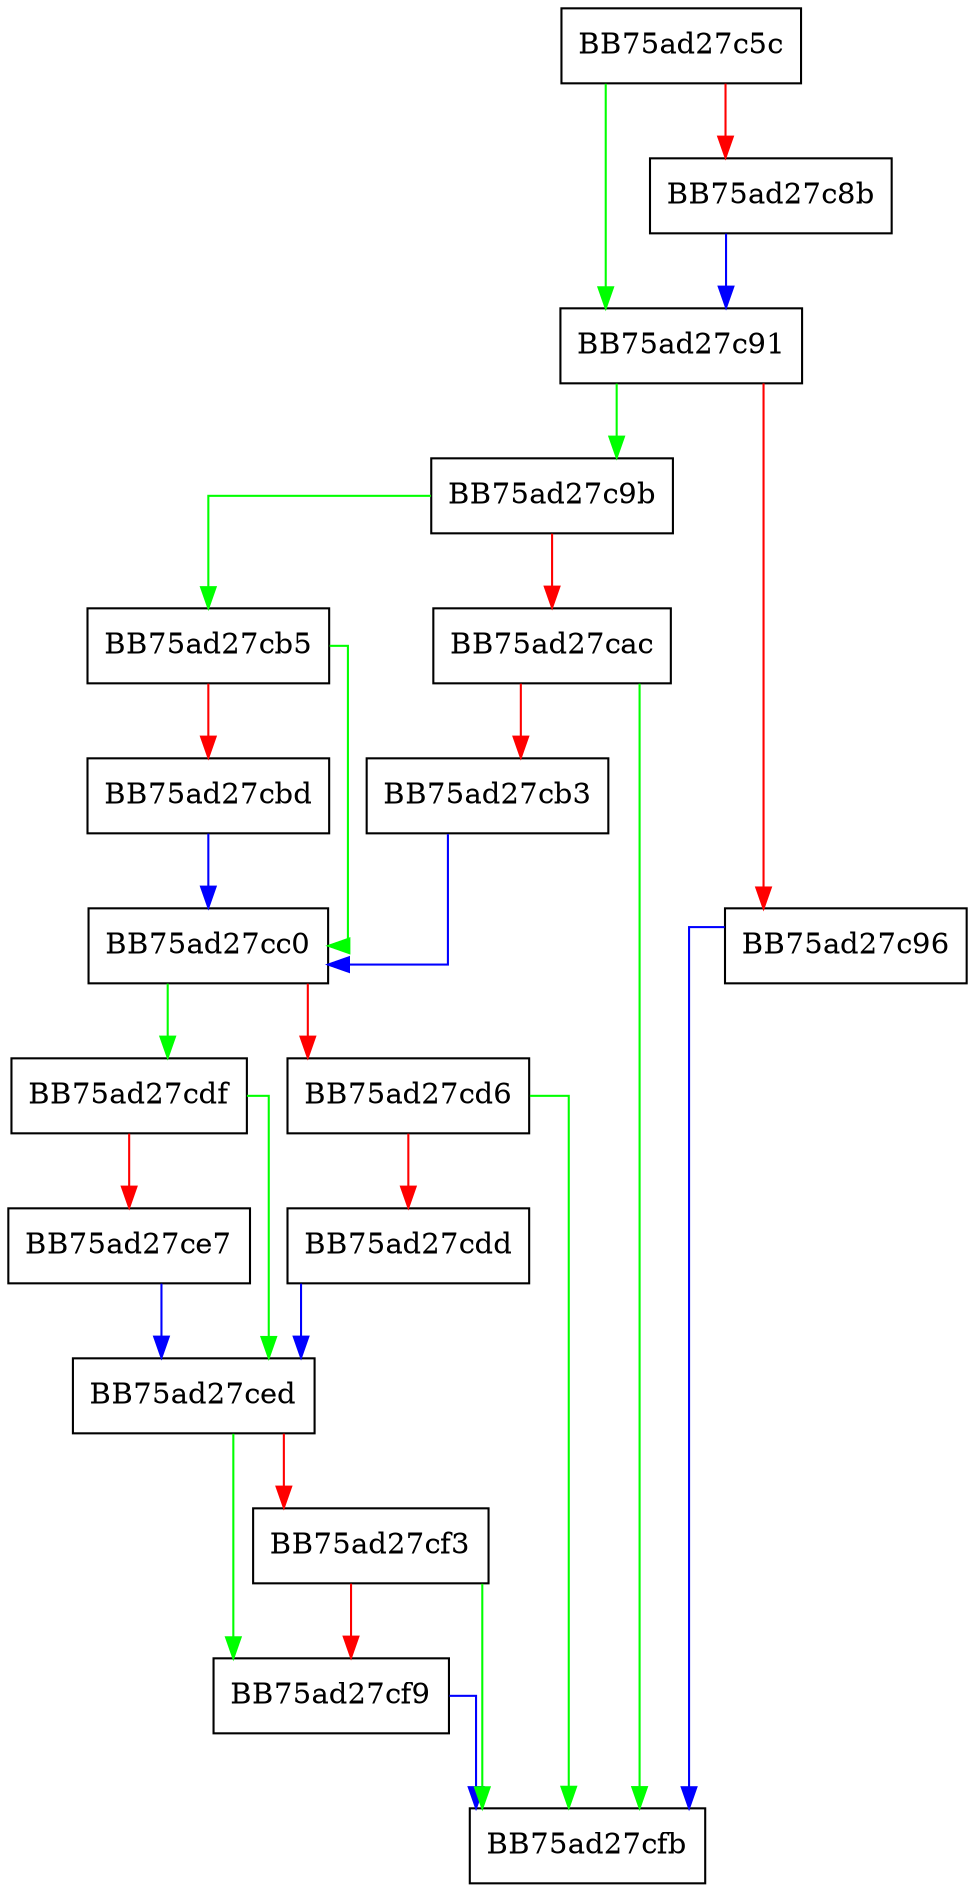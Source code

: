 digraph RemoveProvider {
  node [shape="box"];
  graph [splines=ortho];
  BB75ad27c5c -> BB75ad27c91 [color="green"];
  BB75ad27c5c -> BB75ad27c8b [color="red"];
  BB75ad27c8b -> BB75ad27c91 [color="blue"];
  BB75ad27c91 -> BB75ad27c9b [color="green"];
  BB75ad27c91 -> BB75ad27c96 [color="red"];
  BB75ad27c96 -> BB75ad27cfb [color="blue"];
  BB75ad27c9b -> BB75ad27cb5 [color="green"];
  BB75ad27c9b -> BB75ad27cac [color="red"];
  BB75ad27cac -> BB75ad27cfb [color="green"];
  BB75ad27cac -> BB75ad27cb3 [color="red"];
  BB75ad27cb3 -> BB75ad27cc0 [color="blue"];
  BB75ad27cb5 -> BB75ad27cc0 [color="green"];
  BB75ad27cb5 -> BB75ad27cbd [color="red"];
  BB75ad27cbd -> BB75ad27cc0 [color="blue"];
  BB75ad27cc0 -> BB75ad27cdf [color="green"];
  BB75ad27cc0 -> BB75ad27cd6 [color="red"];
  BB75ad27cd6 -> BB75ad27cfb [color="green"];
  BB75ad27cd6 -> BB75ad27cdd [color="red"];
  BB75ad27cdd -> BB75ad27ced [color="blue"];
  BB75ad27cdf -> BB75ad27ced [color="green"];
  BB75ad27cdf -> BB75ad27ce7 [color="red"];
  BB75ad27ce7 -> BB75ad27ced [color="blue"];
  BB75ad27ced -> BB75ad27cf9 [color="green"];
  BB75ad27ced -> BB75ad27cf3 [color="red"];
  BB75ad27cf3 -> BB75ad27cfb [color="green"];
  BB75ad27cf3 -> BB75ad27cf9 [color="red"];
  BB75ad27cf9 -> BB75ad27cfb [color="blue"];
}